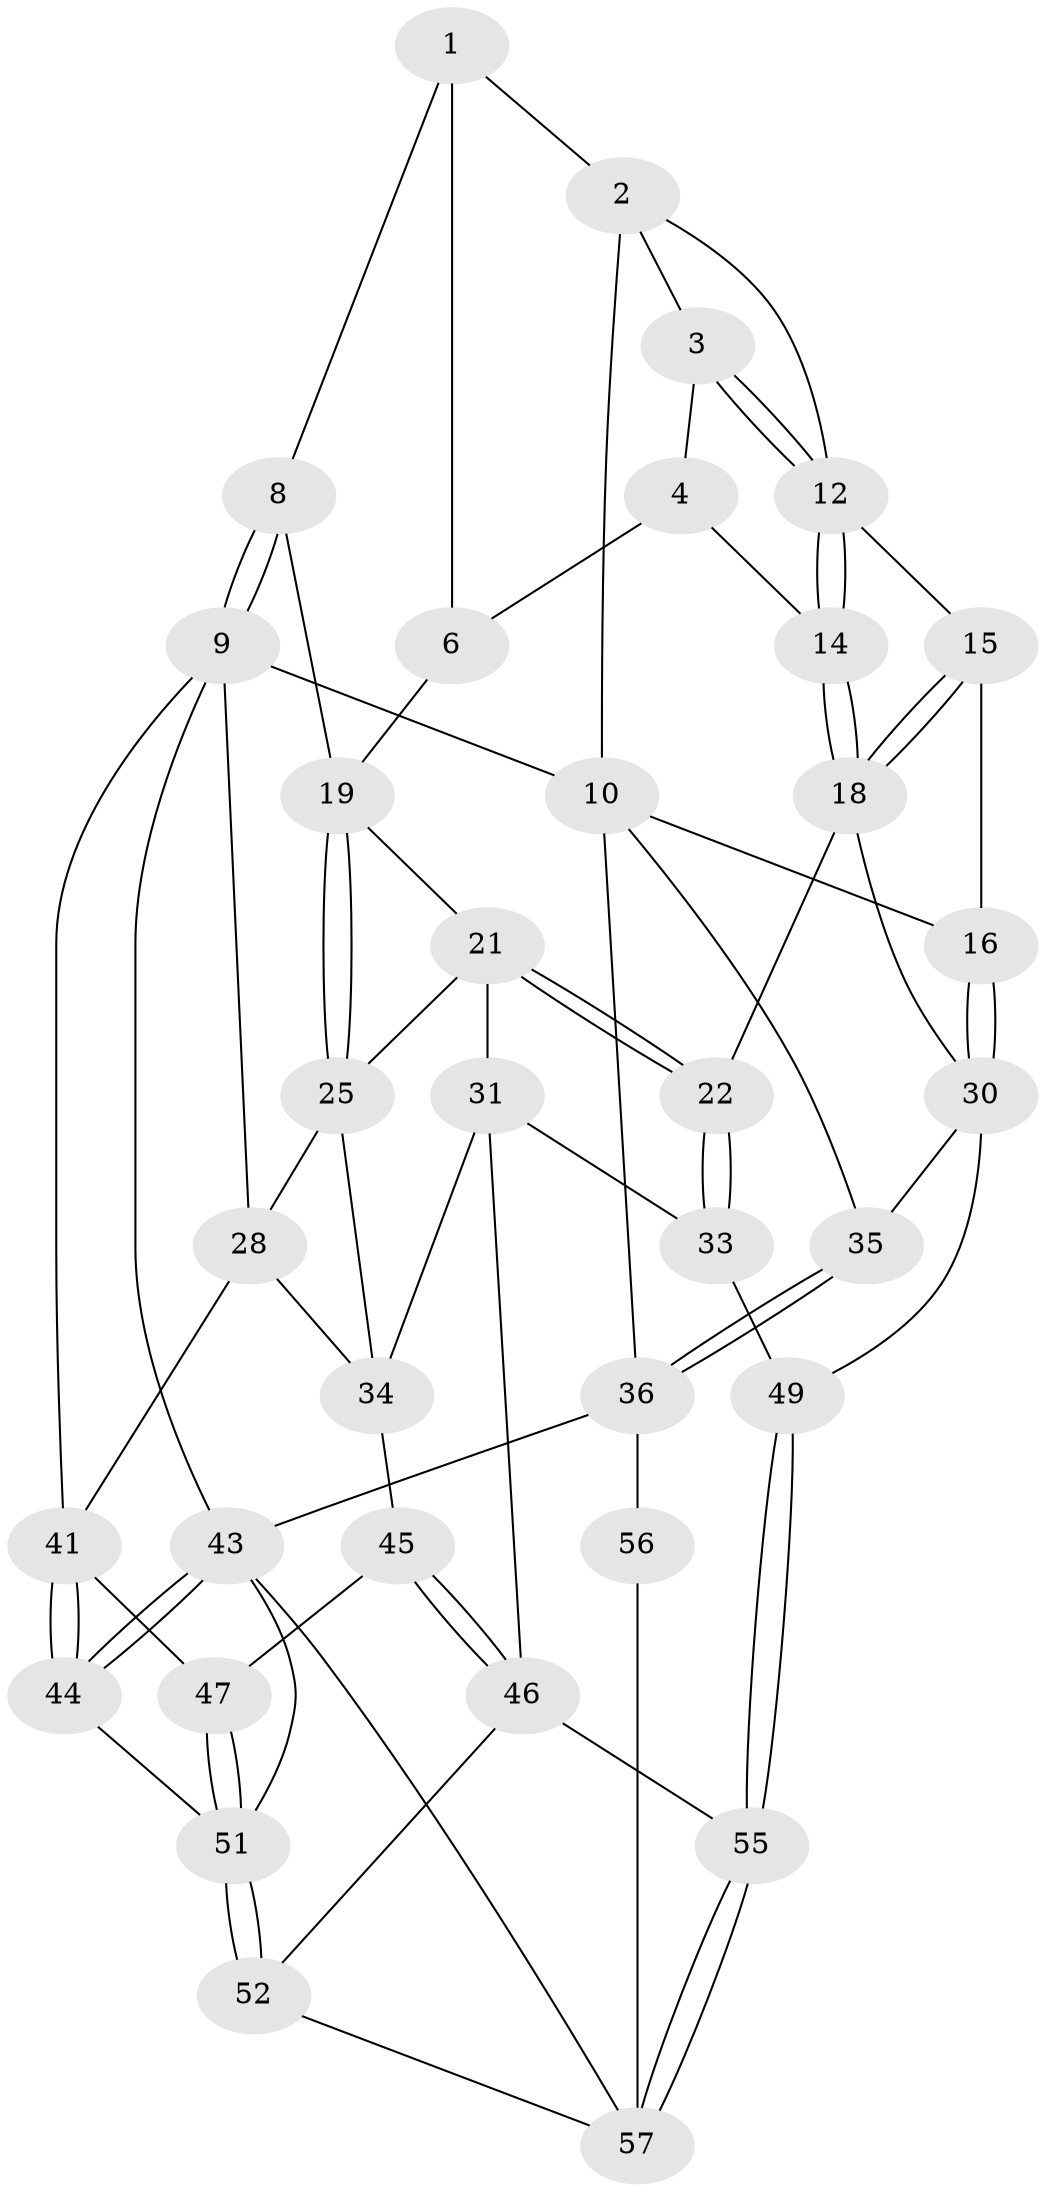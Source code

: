 // Generated by graph-tools (version 1.1) at 2025/24/03/03/25 07:24:35]
// undirected, 36 vertices, 81 edges
graph export_dot {
graph [start="1"]
  node [color=gray90,style=filled];
  1 [pos="+0.5028044246527233+0",super="+5"];
  2 [pos="+0.2681075792706856+0",super="+11"];
  3 [pos="+0.356347232008011+0.07206233631579025"];
  4 [pos="+0.40921126452017703+0.030155392752828858",super="+7"];
  6 [pos="+0.5012472812251285+0.14512619323189552"];
  8 [pos="+1+0"];
  9 [pos="+1+0",super="+27"];
  10 [pos="+0+0",super="+17"];
  12 [pos="+0.35185740875195254+0.08694975415751306",super="+13"];
  14 [pos="+0.40509425229251017+0.19764951458994237"];
  15 [pos="+0.26793710717127767+0.10644045131112326"];
  16 [pos="+0+0.1217549436073421"];
  18 [pos="+0.30054101812986483+0.35402070716184475",super="+24"];
  19 [pos="+0.865177209957682+0.05468432082298628",super="+20"];
  21 [pos="+0.5997657427948827+0.3520991291993709",super="+26"];
  22 [pos="+0.4246147946905416+0.4361859891610498",super="+23"];
  25 [pos="+0.7827658806598745+0.36000163116783657",super="+29"];
  28 [pos="+0.8962939408624243+0.428100759642565",super="+39"];
  30 [pos="+0.2715705821509688+0.38472698493027285",super="+38"];
  31 [pos="+0.6690785862152979+0.5318397826338095",super="+32"];
  33 [pos="+0.5509423634650907+0.604067682810252",super="+48"];
  34 [pos="+0.7652589035128325+0.5119812615036461",super="+40"];
  35 [pos="+0+0.6596092262718217"];
  36 [pos="+0+0.9107209942071892",super="+37"];
  41 [pos="+1+0.7493600894552017",super="+42"];
  43 [pos="+1+1",super="+59"];
  44 [pos="+1+0.7594227665981537"];
  45 [pos="+0.7784134379188351+0.5795543824118488"];
  46 [pos="+0.600725602945442+0.668092668684842",super="+53"];
  47 [pos="+0.8316043433935113+0.6458830913549707"];
  49 [pos="+0.2851821636628697+0.8437316245649261",super="+50"];
  51 [pos="+0.726239963728438+0.8078476324992739",super="+54"];
  52 [pos="+0.6885029555693346+0.8112737410074391"];
  55 [pos="+0.290191358469733+0.8530845263635148"];
  56 [pos="+0.0985309627381098+0.8722190441188578",super="+58"];
  57 [pos="+0.36099252027321455+1",super="+60"];
  1 -- 2;
  1 -- 8;
  1 -- 6;
  2 -- 3;
  2 -- 10;
  2 -- 12;
  3 -- 4;
  3 -- 12;
  3 -- 12;
  4 -- 6;
  4 -- 14;
  6 -- 19;
  8 -- 9;
  8 -- 9;
  8 -- 19;
  9 -- 10;
  9 -- 43;
  9 -- 28;
  9 -- 41;
  10 -- 16;
  10 -- 35;
  10 -- 36;
  12 -- 14;
  12 -- 14;
  12 -- 15;
  14 -- 18;
  14 -- 18;
  15 -- 16;
  15 -- 18;
  15 -- 18;
  16 -- 30;
  16 -- 30;
  18 -- 30;
  18 -- 22;
  19 -- 25;
  19 -- 25;
  19 -- 21;
  21 -- 22;
  21 -- 22;
  21 -- 25;
  21 -- 31;
  22 -- 33 [weight=2];
  22 -- 33;
  25 -- 34;
  25 -- 28;
  28 -- 34;
  28 -- 41;
  30 -- 35;
  30 -- 49;
  31 -- 34;
  31 -- 33;
  31 -- 46;
  33 -- 49;
  34 -- 45;
  35 -- 36;
  35 -- 36;
  36 -- 56 [weight=2];
  36 -- 43;
  41 -- 44;
  41 -- 44;
  41 -- 47;
  43 -- 44;
  43 -- 44;
  43 -- 51;
  43 -- 57;
  44 -- 51;
  45 -- 46;
  45 -- 46;
  45 -- 47;
  46 -- 52;
  46 -- 55;
  47 -- 51;
  47 -- 51;
  49 -- 55;
  49 -- 55;
  51 -- 52;
  51 -- 52;
  52 -- 57;
  55 -- 57;
  55 -- 57;
  56 -- 57;
}
